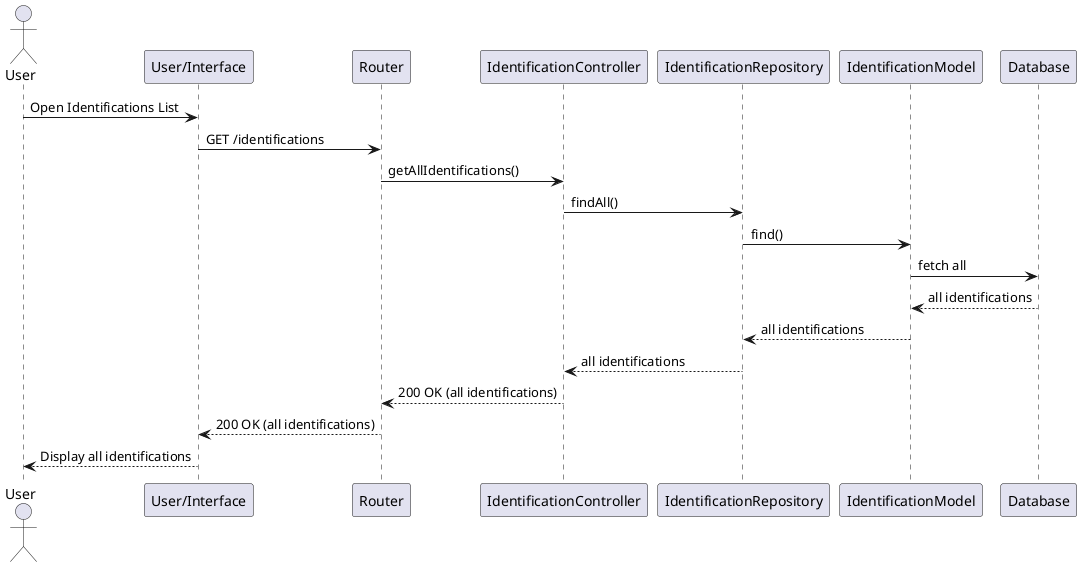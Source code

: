 @startuml
actor User
participant "User/Interface" as UI
participant "Router" as Router
participant "IdentificationController" as Controller
participant "IdentificationRepository" as Repository
participant "IdentificationModel" as Model
participant "Database" as DB

User -> UI: Open Identifications List
UI -> Router: GET /identifications
Router -> Controller: getAllIdentifications()
Controller -> Repository: findAll()
Repository -> Model: find()
Model -> DB: fetch all
DB --> Model: all identifications
Model --> Repository: all identifications
Repository --> Controller: all identifications
Controller --> Router: 200 OK (all identifications)
Router --> UI: 200 OK (all identifications)
UI --> User: Display all identifications
@enduml
